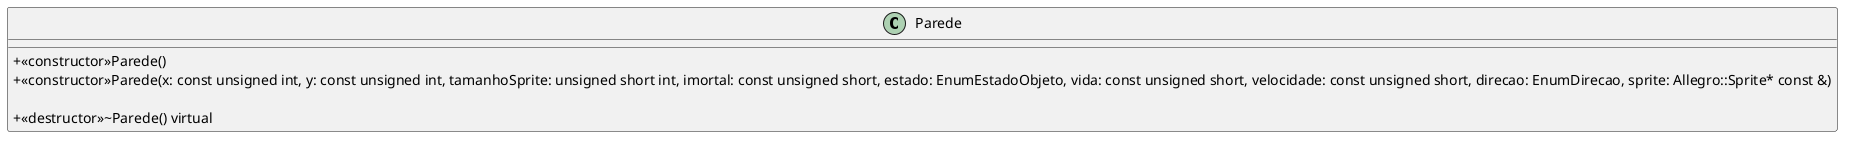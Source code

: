 @startuml
!startsub PAREDE

skinparam classAttributeIconSize 0

class "Parede"{

    + <<constructor>>Parede()
    + <<constructor>>Parede(x: const unsigned int, y: const unsigned int, tamanhoSprite: unsigned short int, imortal: const unsigned short, estado: EnumEstadoObjeto, vida: const unsigned short, velocidade: const unsigned short, direcao: EnumDirecao, sprite: Allegro::Sprite* const &)

    + <<destructor>>~Parede() virtual 

}

!endsub
@enduml